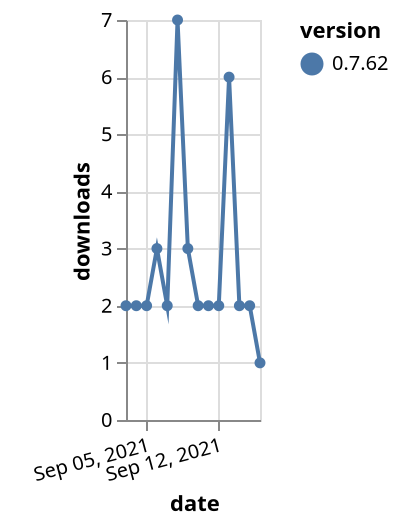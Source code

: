 {"$schema": "https://vega.github.io/schema/vega-lite/v5.json", "description": "A simple bar chart with embedded data.", "data": {"values": [{"date": "2021-09-03", "total": 2947, "delta": 2, "version": "0.7.62"}, {"date": "2021-09-04", "total": 2949, "delta": 2, "version": "0.7.62"}, {"date": "2021-09-05", "total": 2951, "delta": 2, "version": "0.7.62"}, {"date": "2021-09-06", "total": 2954, "delta": 3, "version": "0.7.62"}, {"date": "2021-09-07", "total": 2956, "delta": 2, "version": "0.7.62"}, {"date": "2021-09-08", "total": 2963, "delta": 7, "version": "0.7.62"}, {"date": "2021-09-09", "total": 2966, "delta": 3, "version": "0.7.62"}, {"date": "2021-09-10", "total": 2968, "delta": 2, "version": "0.7.62"}, {"date": "2021-09-11", "total": 2970, "delta": 2, "version": "0.7.62"}, {"date": "2021-09-12", "total": 2972, "delta": 2, "version": "0.7.62"}, {"date": "2021-09-13", "total": 2978, "delta": 6, "version": "0.7.62"}, {"date": "2021-09-14", "total": 2980, "delta": 2, "version": "0.7.62"}, {"date": "2021-09-15", "total": 2982, "delta": 2, "version": "0.7.62"}, {"date": "2021-09-16", "total": 2983, "delta": 1, "version": "0.7.62"}]}, "width": "container", "mark": {"type": "line", "point": {"filled": true}}, "encoding": {"x": {"field": "date", "type": "temporal", "timeUnit": "yearmonthdate", "title": "date", "axis": {"labelAngle": -15}}, "y": {"field": "delta", "type": "quantitative", "title": "downloads"}, "color": {"field": "version", "type": "nominal"}, "tooltip": {"field": "delta"}}}